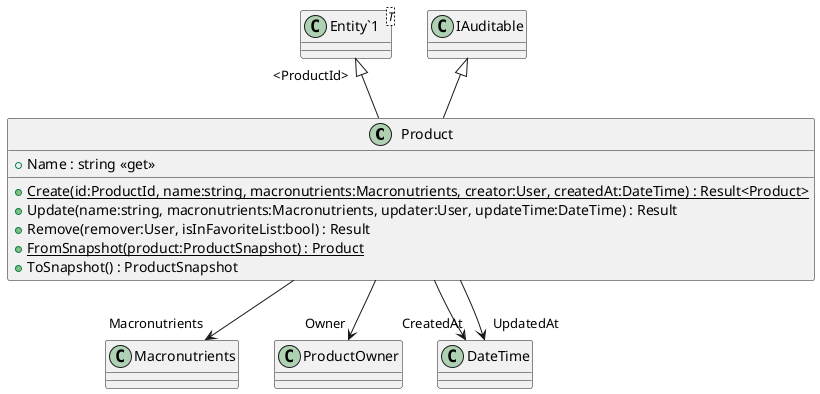 @startuml
class Product {
    + {static} Create(id:ProductId, name:string, macronutrients:Macronutrients, creator:User, createdAt:DateTime) : Result<Product>
    + Update(name:string, macronutrients:Macronutrients, updater:User, updateTime:DateTime) : Result
    + Remove(remover:User, isInFavoriteList:bool) : Result
    + Name : string <<get>>
    + {static} FromSnapshot(product:ProductSnapshot) : Product
    + ToSnapshot() : ProductSnapshot
}
class "Entity`1"<T> {
}
"Entity`1" "<ProductId>" <|-- Product
IAuditable <|-- Product
Product --> "Macronutrients" Macronutrients
Product --> "Owner" ProductOwner
Product --> "CreatedAt" DateTime
Product --> "UpdatedAt" DateTime
@enduml
